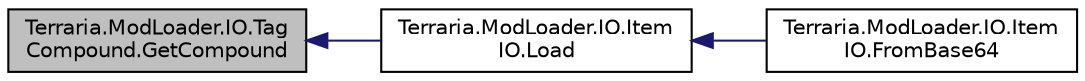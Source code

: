 digraph "Terraria.ModLoader.IO.TagCompound.GetCompound"
{
  edge [fontname="Helvetica",fontsize="10",labelfontname="Helvetica",labelfontsize="10"];
  node [fontname="Helvetica",fontsize="10",shape=record];
  rankdir="LR";
  Node36 [label="Terraria.ModLoader.IO.Tag\lCompound.GetCompound",height=0.2,width=0.4,color="black", fillcolor="grey75", style="filled", fontcolor="black"];
  Node36 -> Node37 [dir="back",color="midnightblue",fontsize="10",style="solid",fontname="Helvetica"];
  Node37 [label="Terraria.ModLoader.IO.Item\lIO.Load",height=0.2,width=0.4,color="black", fillcolor="white", style="filled",URL="$class_terraria_1_1_mod_loader_1_1_i_o_1_1_item_i_o.html#a6d85be6826465184a0c159ff793b69b6"];
  Node37 -> Node38 [dir="back",color="midnightblue",fontsize="10",style="solid",fontname="Helvetica"];
  Node38 [label="Terraria.ModLoader.IO.Item\lIO.FromBase64",height=0.2,width=0.4,color="black", fillcolor="white", style="filled",URL="$class_terraria_1_1_mod_loader_1_1_i_o_1_1_item_i_o.html#aabc0f58cfcbca0707a5416cdbe5dffc0"];
}
